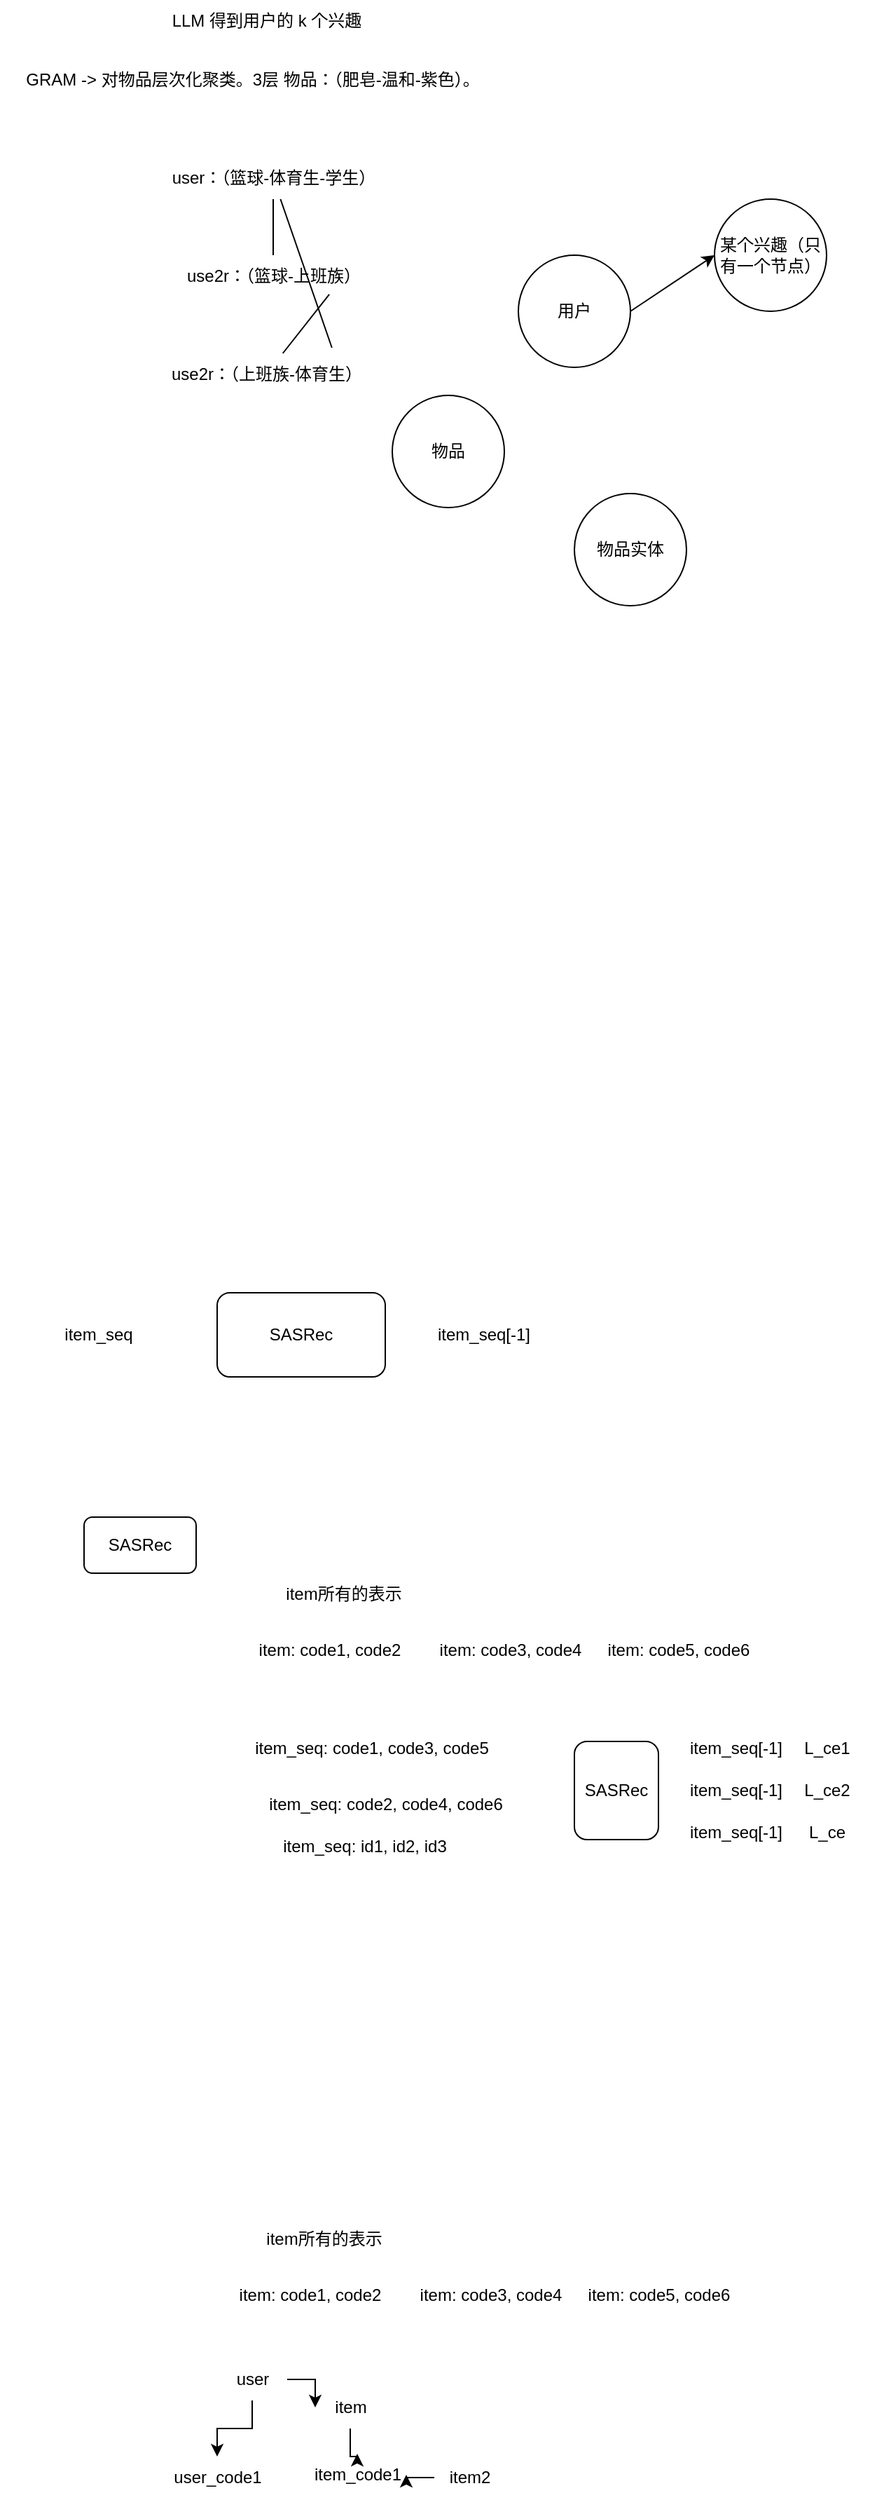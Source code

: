 <mxfile version="28.2.5">
  <diagram name="第 1 页" id="X-1aALxuq48fJ3vy_UwY">
    <mxGraphModel dx="1665" dy="463" grid="1" gridSize="10" guides="1" tooltips="1" connect="1" arrows="1" fold="1" page="1" pageScale="1" pageWidth="827" pageHeight="1169" math="0" shadow="0">
      <root>
        <mxCell id="0" />
        <mxCell id="1" parent="0" />
        <mxCell id="3H5P8vp8lTRdKF1x8m5F-1" value="LLM 得到用户的 k 个兴趣" style="text;html=1;align=center;verticalAlign=middle;resizable=0;points=[];autosize=1;strokeColor=none;fillColor=none;" vertex="1" parent="1">
          <mxGeometry x="100" y="118" width="160" height="30" as="geometry" />
        </mxCell>
        <mxCell id="3H5P8vp8lTRdKF1x8m5F-2" value="GRAM -&amp;gt; 对物品层次化聚类。3层 物品：（肥皂-温和-紫色）。" style="text;html=1;align=center;verticalAlign=middle;resizable=0;points=[];autosize=1;strokeColor=none;fillColor=none;" vertex="1" parent="1">
          <mxGeometry x="-10" y="160" width="360" height="30" as="geometry" />
        </mxCell>
        <mxCell id="3H5P8vp8lTRdKF1x8m5F-3" value="user：（篮球-体育生-学生）" style="text;html=1;align=center;verticalAlign=middle;resizable=0;points=[];autosize=1;strokeColor=none;fillColor=none;" vertex="1" parent="1">
          <mxGeometry x="100" y="230" width="170" height="30" as="geometry" />
        </mxCell>
        <mxCell id="3H5P8vp8lTRdKF1x8m5F-8" style="rounded=0;orthogonalLoop=1;jettySize=auto;html=1;exitX=1;exitY=0.5;exitDx=0;exitDy=0;entryX=0;entryY=0.5;entryDx=0;entryDy=0;" edge="1" parent="1" source="3H5P8vp8lTRdKF1x8m5F-4" target="3H5P8vp8lTRdKF1x8m5F-7">
          <mxGeometry relative="1" as="geometry" />
        </mxCell>
        <mxCell id="3H5P8vp8lTRdKF1x8m5F-4" value="用户" style="ellipse;whiteSpace=wrap;html=1;aspect=fixed;" vertex="1" parent="1">
          <mxGeometry x="360" y="300" width="80" height="80" as="geometry" />
        </mxCell>
        <mxCell id="3H5P8vp8lTRdKF1x8m5F-5" value="物品" style="ellipse;whiteSpace=wrap;html=1;aspect=fixed;" vertex="1" parent="1">
          <mxGeometry x="270" y="400" width="80" height="80" as="geometry" />
        </mxCell>
        <mxCell id="3H5P8vp8lTRdKF1x8m5F-6" value="物品实体" style="ellipse;whiteSpace=wrap;html=1;aspect=fixed;" vertex="1" parent="1">
          <mxGeometry x="400" y="470" width="80" height="80" as="geometry" />
        </mxCell>
        <mxCell id="3H5P8vp8lTRdKF1x8m5F-7" value="某个兴趣（只有一个节点）" style="ellipse;whiteSpace=wrap;html=1;aspect=fixed;" vertex="1" parent="1">
          <mxGeometry x="500" y="260" width="80" height="80" as="geometry" />
        </mxCell>
        <mxCell id="3H5P8vp8lTRdKF1x8m5F-9" value="use2r：（篮球-上班族）" style="text;html=1;align=center;verticalAlign=middle;resizable=0;points=[];autosize=1;strokeColor=none;fillColor=none;" vertex="1" parent="1">
          <mxGeometry x="110" y="300" width="150" height="30" as="geometry" />
        </mxCell>
        <mxCell id="3H5P8vp8lTRdKF1x8m5F-10" value="" style="endArrow=none;html=1;rounded=0;" edge="1" parent="1" source="3H5P8vp8lTRdKF1x8m5F-9" target="3H5P8vp8lTRdKF1x8m5F-3">
          <mxGeometry width="50" height="50" relative="1" as="geometry">
            <mxPoint x="70" y="480" as="sourcePoint" />
            <mxPoint x="120" y="430" as="targetPoint" />
          </mxGeometry>
        </mxCell>
        <mxCell id="3H5P8vp8lTRdKF1x8m5F-11" value="use2r：（上班族-体育生）" style="text;html=1;align=center;verticalAlign=middle;resizable=0;points=[];autosize=1;strokeColor=none;fillColor=none;" vertex="1" parent="1">
          <mxGeometry x="95" y="370" width="170" height="30" as="geometry" />
        </mxCell>
        <mxCell id="3H5P8vp8lTRdKF1x8m5F-12" value="" style="endArrow=none;html=1;rounded=0;entryX=0.767;entryY=0.933;entryDx=0;entryDy=0;entryPerimeter=0;" edge="1" parent="1" source="3H5P8vp8lTRdKF1x8m5F-11" target="3H5P8vp8lTRdKF1x8m5F-9">
          <mxGeometry width="50" height="50" relative="1" as="geometry">
            <mxPoint x="270" y="330" as="sourcePoint" />
            <mxPoint x="270" y="290" as="targetPoint" />
          </mxGeometry>
        </mxCell>
        <mxCell id="3H5P8vp8lTRdKF1x8m5F-14" value="" style="endArrow=none;html=1;rounded=0;exitX=0.776;exitY=-0.133;exitDx=0;exitDy=0;exitPerimeter=0;" edge="1" parent="1" source="3H5P8vp8lTRdKF1x8m5F-11" target="3H5P8vp8lTRdKF1x8m5F-3">
          <mxGeometry width="50" height="50" relative="1" as="geometry">
            <mxPoint x="280" y="392" as="sourcePoint" />
            <mxPoint x="313" y="350" as="targetPoint" />
          </mxGeometry>
        </mxCell>
        <mxCell id="3H5P8vp8lTRdKF1x8m5F-16" value="SASRec" style="rounded=1;whiteSpace=wrap;html=1;" vertex="1" parent="1">
          <mxGeometry x="145" y="1040" width="120" height="60" as="geometry" />
        </mxCell>
        <mxCell id="3H5P8vp8lTRdKF1x8m5F-18" value="item_seq" style="text;html=1;align=center;verticalAlign=middle;resizable=0;points=[];autosize=1;strokeColor=none;fillColor=none;" vertex="1" parent="1">
          <mxGeometry x="25" y="1055" width="70" height="30" as="geometry" />
        </mxCell>
        <mxCell id="3H5P8vp8lTRdKF1x8m5F-19" value="item_seq[-1]" style="text;html=1;align=center;verticalAlign=middle;resizable=0;points=[];autosize=1;strokeColor=none;fillColor=none;" vertex="1" parent="1">
          <mxGeometry x="290" y="1055" width="90" height="30" as="geometry" />
        </mxCell>
        <mxCell id="3H5P8vp8lTRdKF1x8m5F-20" value="SASRec" style="rounded=1;whiteSpace=wrap;html=1;" vertex="1" parent="1">
          <mxGeometry x="50" y="1200" width="80" height="40" as="geometry" />
        </mxCell>
        <mxCell id="3H5P8vp8lTRdKF1x8m5F-21" value="item所有的表示" style="text;html=1;align=center;verticalAlign=middle;resizable=0;points=[];autosize=1;strokeColor=none;fillColor=none;" vertex="1" parent="1">
          <mxGeometry x="180" y="1240" width="110" height="30" as="geometry" />
        </mxCell>
        <mxCell id="3H5P8vp8lTRdKF1x8m5F-22" value="item: code1, code2" style="text;html=1;align=center;verticalAlign=middle;resizable=0;points=[];autosize=1;strokeColor=none;fillColor=none;" vertex="1" parent="1">
          <mxGeometry x="165" y="1280" width="120" height="30" as="geometry" />
        </mxCell>
        <mxCell id="3H5P8vp8lTRdKF1x8m5F-23" value="item: code5, code6" style="text;html=1;align=center;verticalAlign=middle;resizable=0;points=[];autosize=1;strokeColor=none;fillColor=none;" vertex="1" parent="1">
          <mxGeometry x="414" y="1280" width="120" height="30" as="geometry" />
        </mxCell>
        <mxCell id="3H5P8vp8lTRdKF1x8m5F-24" value="item: code3, code4" style="text;html=1;align=center;verticalAlign=middle;resizable=0;points=[];autosize=1;strokeColor=none;fillColor=none;" vertex="1" parent="1">
          <mxGeometry x="294" y="1280" width="120" height="30" as="geometry" />
        </mxCell>
        <mxCell id="3H5P8vp8lTRdKF1x8m5F-25" value="item_seq: code1, code3, code5" style="text;html=1;align=center;verticalAlign=middle;resizable=0;points=[];autosize=1;strokeColor=none;fillColor=none;" vertex="1" parent="1">
          <mxGeometry x="160" y="1350" width="190" height="30" as="geometry" />
        </mxCell>
        <mxCell id="3H5P8vp8lTRdKF1x8m5F-26" value="item_seq: code2, code4, code6" style="text;html=1;align=center;verticalAlign=middle;resizable=0;points=[];autosize=1;strokeColor=none;fillColor=none;" vertex="1" parent="1">
          <mxGeometry x="170" y="1390" width="190" height="30" as="geometry" />
        </mxCell>
        <mxCell id="3H5P8vp8lTRdKF1x8m5F-28" value="item_seq: id1, id2, id3" style="text;html=1;align=center;verticalAlign=middle;resizable=0;points=[];autosize=1;strokeColor=none;fillColor=none;" vertex="1" parent="1">
          <mxGeometry x="180" y="1420" width="140" height="30" as="geometry" />
        </mxCell>
        <mxCell id="3H5P8vp8lTRdKF1x8m5F-29" value="SASRec" style="rounded=1;whiteSpace=wrap;html=1;" vertex="1" parent="1">
          <mxGeometry x="400" y="1360" width="60" height="70" as="geometry" />
        </mxCell>
        <mxCell id="3H5P8vp8lTRdKF1x8m5F-31" value="item_seq[-1]" style="text;html=1;align=center;verticalAlign=middle;resizable=0;points=[];autosize=1;strokeColor=none;fillColor=none;" vertex="1" parent="1">
          <mxGeometry x="470" y="1350" width="90" height="30" as="geometry" />
        </mxCell>
        <mxCell id="3H5P8vp8lTRdKF1x8m5F-33" value="item_seq[-1]" style="text;html=1;align=center;verticalAlign=middle;resizable=0;points=[];autosize=1;strokeColor=none;fillColor=none;" vertex="1" parent="1">
          <mxGeometry x="470" y="1380" width="90" height="30" as="geometry" />
        </mxCell>
        <mxCell id="3H5P8vp8lTRdKF1x8m5F-34" value="item_seq[-1]" style="text;html=1;align=center;verticalAlign=middle;resizable=0;points=[];autosize=1;strokeColor=none;fillColor=none;" vertex="1" parent="1">
          <mxGeometry x="470" y="1410" width="90" height="30" as="geometry" />
        </mxCell>
        <mxCell id="3H5P8vp8lTRdKF1x8m5F-35" value="L_ce1" style="text;html=1;align=center;verticalAlign=middle;resizable=0;points=[];autosize=1;strokeColor=none;fillColor=none;" vertex="1" parent="1">
          <mxGeometry x="550" y="1350" width="60" height="30" as="geometry" />
        </mxCell>
        <mxCell id="3H5P8vp8lTRdKF1x8m5F-36" value="L_ce2" style="text;html=1;align=center;verticalAlign=middle;resizable=0;points=[];autosize=1;strokeColor=none;fillColor=none;" vertex="1" parent="1">
          <mxGeometry x="550" y="1380" width="60" height="30" as="geometry" />
        </mxCell>
        <mxCell id="3H5P8vp8lTRdKF1x8m5F-37" value="L_ce" style="text;html=1;align=center;verticalAlign=middle;resizable=0;points=[];autosize=1;strokeColor=none;fillColor=none;" vertex="1" parent="1">
          <mxGeometry x="555" y="1410" width="50" height="30" as="geometry" />
        </mxCell>
        <mxCell id="3H5P8vp8lTRdKF1x8m5F-49" value="item所有的表示" style="text;html=1;align=center;verticalAlign=middle;resizable=0;points=[];autosize=1;strokeColor=none;fillColor=none;" vertex="1" parent="1">
          <mxGeometry x="165.5" y="1700" width="110" height="30" as="geometry" />
        </mxCell>
        <mxCell id="3H5P8vp8lTRdKF1x8m5F-50" value="item: code1, code2" style="text;html=1;align=center;verticalAlign=middle;resizable=0;points=[];autosize=1;strokeColor=none;fillColor=none;" vertex="1" parent="1">
          <mxGeometry x="150.5" y="1740" width="120" height="30" as="geometry" />
        </mxCell>
        <mxCell id="3H5P8vp8lTRdKF1x8m5F-51" value="item: code5, code6" style="text;html=1;align=center;verticalAlign=middle;resizable=0;points=[];autosize=1;strokeColor=none;fillColor=none;" vertex="1" parent="1">
          <mxGeometry x="399.5" y="1740" width="120" height="30" as="geometry" />
        </mxCell>
        <mxCell id="3H5P8vp8lTRdKF1x8m5F-52" value="item: code3, code4" style="text;html=1;align=center;verticalAlign=middle;resizable=0;points=[];autosize=1;strokeColor=none;fillColor=none;" vertex="1" parent="1">
          <mxGeometry x="279.5" y="1740" width="120" height="30" as="geometry" />
        </mxCell>
        <mxCell id="3H5P8vp8lTRdKF1x8m5F-59" value="" style="edgeStyle=orthogonalEdgeStyle;rounded=0;orthogonalLoop=1;jettySize=auto;html=1;" edge="1" parent="1" source="3H5P8vp8lTRdKF1x8m5F-53" target="3H5P8vp8lTRdKF1x8m5F-58">
          <mxGeometry relative="1" as="geometry" />
        </mxCell>
        <mxCell id="3H5P8vp8lTRdKF1x8m5F-60" value="" style="edgeStyle=orthogonalEdgeStyle;rounded=0;orthogonalLoop=1;jettySize=auto;html=1;" edge="1" parent="1" source="3H5P8vp8lTRdKF1x8m5F-53" target="3H5P8vp8lTRdKF1x8m5F-54">
          <mxGeometry relative="1" as="geometry" />
        </mxCell>
        <mxCell id="3H5P8vp8lTRdKF1x8m5F-53" value="user" style="text;html=1;align=center;verticalAlign=middle;resizable=0;points=[];autosize=1;strokeColor=none;fillColor=none;" vertex="1" parent="1">
          <mxGeometry x="145" y="1800" width="50" height="30" as="geometry" />
        </mxCell>
        <mxCell id="3H5P8vp8lTRdKF1x8m5F-57" value="" style="edgeStyle=orthogonalEdgeStyle;rounded=0;orthogonalLoop=1;jettySize=auto;html=1;" edge="1" parent="1" source="3H5P8vp8lTRdKF1x8m5F-54" target="3H5P8vp8lTRdKF1x8m5F-56">
          <mxGeometry relative="1" as="geometry" />
        </mxCell>
        <mxCell id="3H5P8vp8lTRdKF1x8m5F-54" value="item" style="text;html=1;align=center;verticalAlign=middle;resizable=0;points=[];autosize=1;strokeColor=none;fillColor=none;" vertex="1" parent="1">
          <mxGeometry x="215" y="1820" width="50" height="30" as="geometry" />
        </mxCell>
        <mxCell id="3H5P8vp8lTRdKF1x8m5F-56" value="item_code1" style="text;html=1;align=center;verticalAlign=middle;resizable=0;points=[];autosize=1;strokeColor=none;fillColor=none;" vertex="1" parent="1">
          <mxGeometry x="200" y="1868" width="90" height="30" as="geometry" />
        </mxCell>
        <mxCell id="3H5P8vp8lTRdKF1x8m5F-58" value="user_code1" style="text;html=1;align=center;verticalAlign=middle;resizable=0;points=[];autosize=1;strokeColor=none;fillColor=none;" vertex="1" parent="1">
          <mxGeometry x="100" y="1870" width="90" height="30" as="geometry" />
        </mxCell>
        <mxCell id="3H5P8vp8lTRdKF1x8m5F-62" value="" style="edgeStyle=orthogonalEdgeStyle;rounded=0;orthogonalLoop=1;jettySize=auto;html=1;" edge="1" parent="1" source="3H5P8vp8lTRdKF1x8m5F-61" target="3H5P8vp8lTRdKF1x8m5F-56">
          <mxGeometry relative="1" as="geometry" />
        </mxCell>
        <mxCell id="3H5P8vp8lTRdKF1x8m5F-61" value="item2" style="text;html=1;align=center;verticalAlign=middle;resizable=0;points=[];autosize=1;strokeColor=none;fillColor=none;" vertex="1" parent="1">
          <mxGeometry x="300" y="1870" width="50" height="30" as="geometry" />
        </mxCell>
      </root>
    </mxGraphModel>
  </diagram>
</mxfile>
